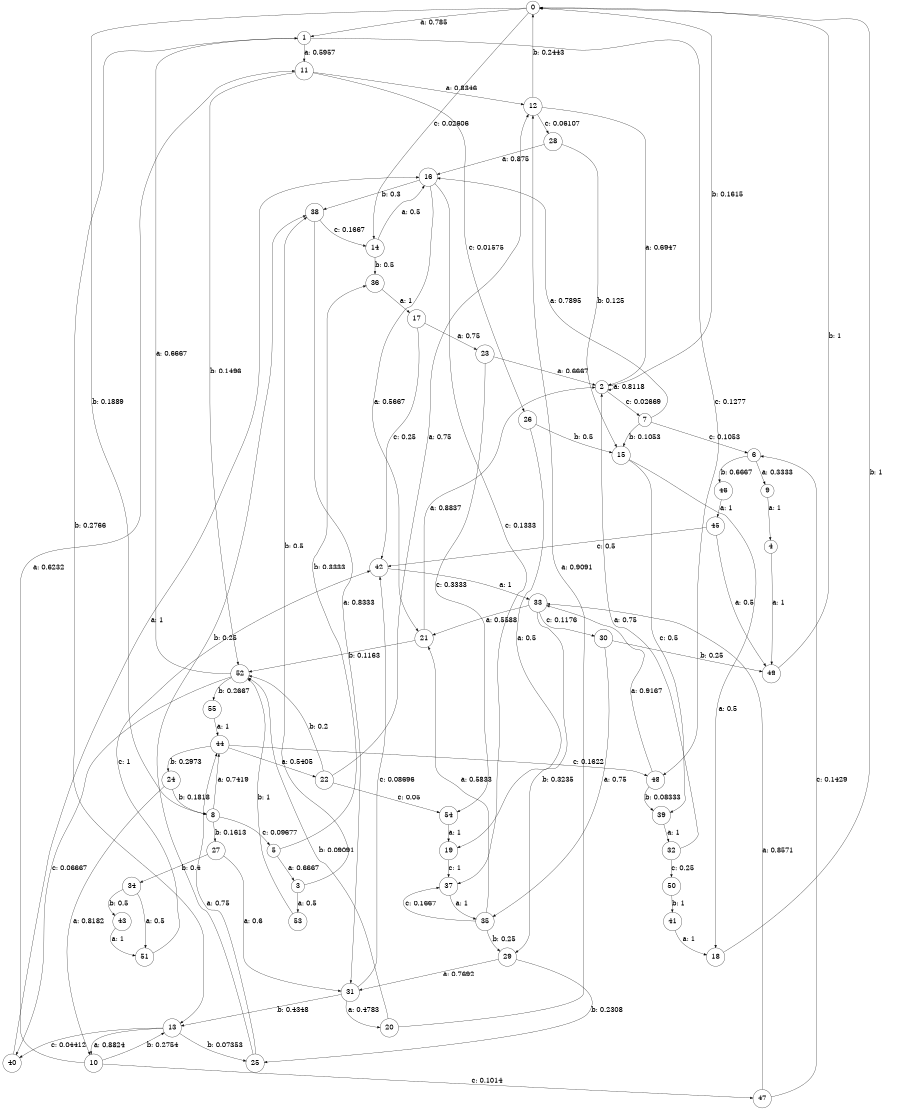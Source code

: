 digraph "d1-200nw-t0-cen-SML" {
size = "6,8.5";
ratio = "fill";
node [shape = circle];
node [fontsize = 24];
edge [fontsize = 24];
0 -> 1 [label = "a: 0.785    "];
0 -> 8 [label = "b: 0.1889   "];
0 -> 14 [label = "c: 0.02606  "];
1 -> 11 [label = "a: 0.5957   "];
1 -> 13 [label = "b: 0.2766   "];
1 -> 48 [label = "c: 0.1277   "];
2 -> 2 [label = "a: 0.8118   "];
2 -> 0 [label = "b: 0.1615   "];
2 -> 7 [label = "c: 0.02669  "];
3 -> 53 [label = "a: 0.5      "];
3 -> 38 [label = "b: 0.5      "];
4 -> 49 [label = "a: 1        "];
5 -> 3 [label = "a: 0.6667   "];
5 -> 36 [label = "b: 0.3333   "];
6 -> 9 [label = "a: 0.3333   "];
6 -> 46 [label = "b: 0.6667   "];
7 -> 16 [label = "a: 0.7895   "];
7 -> 15 [label = "b: 0.1053   "];
7 -> 6 [label = "c: 0.1053   "];
8 -> 44 [label = "a: 0.7419   "];
8 -> 27 [label = "b: 0.1613   "];
8 -> 5 [label = "c: 0.09677  "];
9 -> 4 [label = "a: 1        "];
10 -> 11 [label = "a: 0.6232   "];
10 -> 13 [label = "b: 0.2754   "];
10 -> 47 [label = "c: 0.1014   "];
11 -> 12 [label = "a: 0.8346   "];
11 -> 52 [label = "b: 0.1496   "];
11 -> 26 [label = "c: 0.01575  "];
12 -> 2 [label = "a: 0.6947   "];
12 -> 0 [label = "b: 0.2443   "];
12 -> 28 [label = "c: 0.06107  "];
13 -> 10 [label = "a: 0.8824   "];
13 -> 25 [label = "b: 0.07353  "];
13 -> 40 [label = "c: 0.04412  "];
14 -> 16 [label = "a: 0.5      "];
14 -> 36 [label = "b: 0.5      "];
15 -> 18 [label = "a: 0.5      "];
15 -> 39 [label = "c: 0.5      "];
16 -> 21 [label = "a: 0.5667   "];
16 -> 38 [label = "b: 0.3      "];
16 -> 37 [label = "c: 0.1333   "];
17 -> 23 [label = "a: 0.75     "];
17 -> 42 [label = "c: 0.25     "];
18 -> 0 [label = "b: 1        "];
19 -> 37 [label = "c: 1        "];
20 -> 12 [label = "a: 0.9091   "];
20 -> 52 [label = "b: 0.09091  "];
21 -> 2 [label = "a: 0.8837   "];
21 -> 52 [label = "b: 0.1163   "];
22 -> 12 [label = "a: 0.75     "];
22 -> 52 [label = "b: 0.2      "];
22 -> 54 [label = "c: 0.05     "];
23 -> 2 [label = "a: 0.6667   "];
23 -> 54 [label = "c: 0.3333   "];
24 -> 10 [label = "a: 0.8182   "];
24 -> 8 [label = "b: 0.1818   "];
25 -> 44 [label = "a: 0.75     "];
25 -> 38 [label = "b: 0.25     "];
26 -> 19 [label = "a: 0.5      "];
26 -> 15 [label = "b: 0.5      "];
27 -> 31 [label = "a: 0.6      "];
27 -> 34 [label = "b: 0.4      "];
28 -> 16 [label = "a: 0.875    "];
28 -> 15 [label = "b: 0.125    "];
29 -> 31 [label = "a: 0.7692   "];
29 -> 25 [label = "b: 0.2308   "];
30 -> 35 [label = "a: 0.75     "];
30 -> 49 [label = "b: 0.25     "];
31 -> 20 [label = "a: 0.4783   "];
31 -> 13 [label = "b: 0.4348   "];
31 -> 42 [label = "c: 0.08696  "];
32 -> 2 [label = "a: 0.75     "];
32 -> 50 [label = "c: 0.25     "];
33 -> 21 [label = "a: 0.5588   "];
33 -> 29 [label = "b: 0.3235   "];
33 -> 30 [label = "c: 0.1176   "];
34 -> 51 [label = "a: 0.5      "];
34 -> 43 [label = "b: 0.5      "];
35 -> 21 [label = "a: 0.5833   "];
35 -> 29 [label = "b: 0.25     "];
35 -> 37 [label = "c: 0.1667   "];
36 -> 17 [label = "a: 1        "];
37 -> 35 [label = "a: 1        "];
38 -> 31 [label = "a: 0.8333   "];
38 -> 14 [label = "c: 0.1667   "];
39 -> 32 [label = "a: 1        "];
40 -> 16 [label = "a: 1        "];
41 -> 18 [label = "a: 1        "];
42 -> 33 [label = "a: 1        "];
43 -> 51 [label = "a: 1        "];
44 -> 22 [label = "a: 0.5405   "];
44 -> 24 [label = "b: 0.2973   "];
44 -> 48 [label = "c: 0.1622   "];
45 -> 49 [label = "a: 0.5      "];
45 -> 42 [label = "c: 0.5      "];
46 -> 45 [label = "a: 1        "];
47 -> 33 [label = "a: 0.8571   "];
47 -> 6 [label = "c: 0.1429   "];
48 -> 33 [label = "a: 0.9167   "];
48 -> 39 [label = "b: 0.08333  "];
49 -> 0 [label = "b: 1        "];
50 -> 41 [label = "b: 1        "];
51 -> 42 [label = "c: 1        "];
52 -> 1 [label = "a: 0.6667   "];
52 -> 55 [label = "b: 0.2667   "];
52 -> 40 [label = "c: 0.06667  "];
53 -> 52 [label = "b: 1        "];
54 -> 19 [label = "a: 1        "];
55 -> 44 [label = "a: 1        "];
}